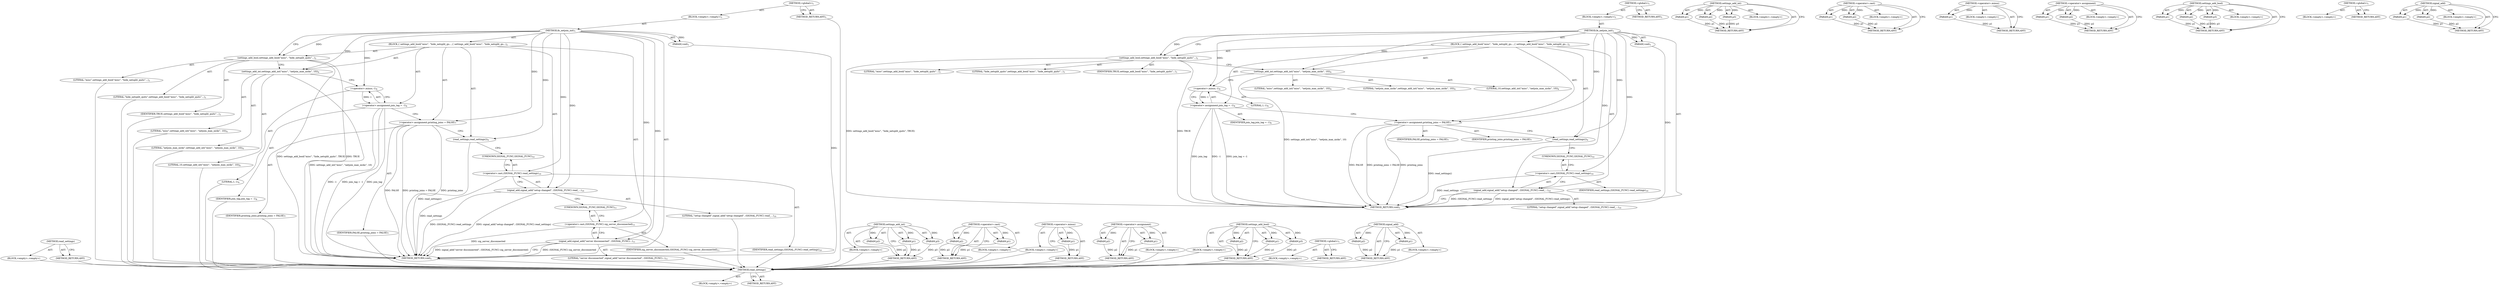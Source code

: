 digraph "signal_add" {
vulnerable_78 [label=<(METHOD,read_settings)>];
vulnerable_79 [label=<(BLOCK,&lt;empty&gt;,&lt;empty&gt;)>];
vulnerable_80 [label=<(METHOD_RETURN,ANY)>];
vulnerable_6 [label=<(METHOD,&lt;global&gt;)<SUB>1</SUB>>];
vulnerable_7 [label=<(BLOCK,&lt;empty&gt;,&lt;empty&gt;)<SUB>1</SUB>>];
vulnerable_8 [label=<(METHOD,fe_netjoin_init)<SUB>1</SUB>>];
vulnerable_9 [label=<(PARAM,void)<SUB>1</SUB>>];
vulnerable_10 [label=<(BLOCK,{
 	settings_add_bool(&quot;misc&quot;, &quot;hide_netsplit_qu...,{
 	settings_add_bool(&quot;misc&quot;, &quot;hide_netsplit_qu...)<SUB>2</SUB>>];
vulnerable_11 [label=<(settings_add_bool,settings_add_bool(&quot;misc&quot;, &quot;hide_netsplit_quits&quot;...)<SUB>3</SUB>>];
vulnerable_12 [label=<(LITERAL,&quot;misc&quot;,settings_add_bool(&quot;misc&quot;, &quot;hide_netsplit_quits&quot;...)<SUB>3</SUB>>];
vulnerable_13 [label=<(LITERAL,&quot;hide_netsplit_quits&quot;,settings_add_bool(&quot;misc&quot;, &quot;hide_netsplit_quits&quot;...)<SUB>3</SUB>>];
vulnerable_14 [label=<(IDENTIFIER,TRUE,settings_add_bool(&quot;misc&quot;, &quot;hide_netsplit_quits&quot;...)<SUB>3</SUB>>];
vulnerable_15 [label=<(settings_add_int,settings_add_int(&quot;misc&quot;, &quot;netjoin_max_nicks&quot;, 10))<SUB>4</SUB>>];
vulnerable_16 [label=<(LITERAL,&quot;misc&quot;,settings_add_int(&quot;misc&quot;, &quot;netjoin_max_nicks&quot;, 10))<SUB>4</SUB>>];
vulnerable_17 [label=<(LITERAL,&quot;netjoin_max_nicks&quot;,settings_add_int(&quot;misc&quot;, &quot;netjoin_max_nicks&quot;, 10))<SUB>4</SUB>>];
vulnerable_18 [label=<(LITERAL,10,settings_add_int(&quot;misc&quot;, &quot;netjoin_max_nicks&quot;, 10))<SUB>4</SUB>>];
vulnerable_19 [label=<(&lt;operator&gt;.assignment,join_tag = -1)<SUB>6</SUB>>];
vulnerable_20 [label=<(IDENTIFIER,join_tag,join_tag = -1)<SUB>6</SUB>>];
vulnerable_21 [label=<(&lt;operator&gt;.minus,-1)<SUB>6</SUB>>];
vulnerable_22 [label=<(LITERAL,1,-1)<SUB>6</SUB>>];
vulnerable_23 [label=<(&lt;operator&gt;.assignment,printing_joins = FALSE)<SUB>7</SUB>>];
vulnerable_24 [label=<(IDENTIFIER,printing_joins,printing_joins = FALSE)<SUB>7</SUB>>];
vulnerable_25 [label=<(IDENTIFIER,FALSE,printing_joins = FALSE)<SUB>7</SUB>>];
vulnerable_26 [label=<(read_settings,read_settings())<SUB>9</SUB>>];
vulnerable_27 [label=<(signal_add,signal_add(&quot;setup changed&quot;, (SIGNAL_FUNC) read_...)<SUB>10</SUB>>];
vulnerable_28 [label=<(LITERAL,&quot;setup changed&quot;,signal_add(&quot;setup changed&quot;, (SIGNAL_FUNC) read_...)<SUB>10</SUB>>];
vulnerable_29 [label=<(&lt;operator&gt;.cast,(SIGNAL_FUNC) read_settings)<SUB>10</SUB>>];
vulnerable_30 [label=<(UNKNOWN,SIGNAL_FUNC,SIGNAL_FUNC)<SUB>10</SUB>>];
vulnerable_31 [label=<(IDENTIFIER,read_settings,(SIGNAL_FUNC) read_settings)<SUB>10</SUB>>];
vulnerable_32 [label=<(METHOD_RETURN,void)<SUB>1</SUB>>];
vulnerable_34 [label=<(METHOD_RETURN,ANY)<SUB>1</SUB>>];
vulnerable_63 [label=<(METHOD,settings_add_int)>];
vulnerable_64 [label=<(PARAM,p1)>];
vulnerable_65 [label=<(PARAM,p2)>];
vulnerable_66 [label=<(PARAM,p3)>];
vulnerable_67 [label=<(BLOCK,&lt;empty&gt;,&lt;empty&gt;)>];
vulnerable_68 [label=<(METHOD_RETURN,ANY)>];
vulnerable_86 [label=<(METHOD,&lt;operator&gt;.cast)>];
vulnerable_87 [label=<(PARAM,p1)>];
vulnerable_88 [label=<(PARAM,p2)>];
vulnerable_89 [label=<(BLOCK,&lt;empty&gt;,&lt;empty&gt;)>];
vulnerable_90 [label=<(METHOD_RETURN,ANY)>];
vulnerable_74 [label=<(METHOD,&lt;operator&gt;.minus)>];
vulnerable_75 [label=<(PARAM,p1)>];
vulnerable_76 [label=<(BLOCK,&lt;empty&gt;,&lt;empty&gt;)>];
vulnerable_77 [label=<(METHOD_RETURN,ANY)>];
vulnerable_69 [label=<(METHOD,&lt;operator&gt;.assignment)>];
vulnerable_70 [label=<(PARAM,p1)>];
vulnerable_71 [label=<(PARAM,p2)>];
vulnerable_72 [label=<(BLOCK,&lt;empty&gt;,&lt;empty&gt;)>];
vulnerable_73 [label=<(METHOD_RETURN,ANY)>];
vulnerable_57 [label=<(METHOD,settings_add_bool)>];
vulnerable_58 [label=<(PARAM,p1)>];
vulnerable_59 [label=<(PARAM,p2)>];
vulnerable_60 [label=<(PARAM,p3)>];
vulnerable_61 [label=<(BLOCK,&lt;empty&gt;,&lt;empty&gt;)>];
vulnerable_62 [label=<(METHOD_RETURN,ANY)>];
vulnerable_51 [label=<(METHOD,&lt;global&gt;)<SUB>1</SUB>>];
vulnerable_52 [label=<(BLOCK,&lt;empty&gt;,&lt;empty&gt;)>];
vulnerable_53 [label=<(METHOD_RETURN,ANY)>];
vulnerable_81 [label=<(METHOD,signal_add)>];
vulnerable_82 [label=<(PARAM,p1)>];
vulnerable_83 [label=<(PARAM,p2)>];
vulnerable_84 [label=<(BLOCK,&lt;empty&gt;,&lt;empty&gt;)>];
vulnerable_85 [label=<(METHOD_RETURN,ANY)>];
fixed_83 [label=<(METHOD,read_settings)>];
fixed_84 [label=<(BLOCK,&lt;empty&gt;,&lt;empty&gt;)>];
fixed_85 [label=<(METHOD_RETURN,ANY)>];
fixed_6 [label=<(METHOD,&lt;global&gt;)<SUB>1</SUB>>];
fixed_7 [label=<(BLOCK,&lt;empty&gt;,&lt;empty&gt;)<SUB>1</SUB>>];
fixed_8 [label=<(METHOD,fe_netjoin_init)<SUB>1</SUB>>];
fixed_9 [label=<(PARAM,void)<SUB>1</SUB>>];
fixed_10 [label=<(BLOCK,{
 	settings_add_bool(&quot;misc&quot;, &quot;hide_netsplit_qu...,{
 	settings_add_bool(&quot;misc&quot;, &quot;hide_netsplit_qu...)<SUB>2</SUB>>];
fixed_11 [label=<(settings_add_bool,settings_add_bool(&quot;misc&quot;, &quot;hide_netsplit_quits&quot;...)<SUB>3</SUB>>];
fixed_12 [label=<(LITERAL,&quot;misc&quot;,settings_add_bool(&quot;misc&quot;, &quot;hide_netsplit_quits&quot;...)<SUB>3</SUB>>];
fixed_13 [label=<(LITERAL,&quot;hide_netsplit_quits&quot;,settings_add_bool(&quot;misc&quot;, &quot;hide_netsplit_quits&quot;...)<SUB>3</SUB>>];
fixed_14 [label=<(IDENTIFIER,TRUE,settings_add_bool(&quot;misc&quot;, &quot;hide_netsplit_quits&quot;...)<SUB>3</SUB>>];
fixed_15 [label=<(settings_add_int,settings_add_int(&quot;misc&quot;, &quot;netjoin_max_nicks&quot;, 10))<SUB>4</SUB>>];
fixed_16 [label=<(LITERAL,&quot;misc&quot;,settings_add_int(&quot;misc&quot;, &quot;netjoin_max_nicks&quot;, 10))<SUB>4</SUB>>];
fixed_17 [label=<(LITERAL,&quot;netjoin_max_nicks&quot;,settings_add_int(&quot;misc&quot;, &quot;netjoin_max_nicks&quot;, 10))<SUB>4</SUB>>];
fixed_18 [label=<(LITERAL,10,settings_add_int(&quot;misc&quot;, &quot;netjoin_max_nicks&quot;, 10))<SUB>4</SUB>>];
fixed_19 [label=<(&lt;operator&gt;.assignment,join_tag = -1)<SUB>6</SUB>>];
fixed_20 [label=<(IDENTIFIER,join_tag,join_tag = -1)<SUB>6</SUB>>];
fixed_21 [label=<(&lt;operator&gt;.minus,-1)<SUB>6</SUB>>];
fixed_22 [label=<(LITERAL,1,-1)<SUB>6</SUB>>];
fixed_23 [label=<(&lt;operator&gt;.assignment,printing_joins = FALSE)<SUB>7</SUB>>];
fixed_24 [label=<(IDENTIFIER,printing_joins,printing_joins = FALSE)<SUB>7</SUB>>];
fixed_25 [label=<(IDENTIFIER,FALSE,printing_joins = FALSE)<SUB>7</SUB>>];
fixed_26 [label=<(read_settings,read_settings())<SUB>9</SUB>>];
fixed_27 [label=<(signal_add,signal_add(&quot;setup changed&quot;, (SIGNAL_FUNC) read_...)<SUB>10</SUB>>];
fixed_28 [label=<(LITERAL,&quot;setup changed&quot;,signal_add(&quot;setup changed&quot;, (SIGNAL_FUNC) read_...)<SUB>10</SUB>>];
fixed_29 [label=<(&lt;operator&gt;.cast,(SIGNAL_FUNC) read_settings)<SUB>10</SUB>>];
fixed_30 [label=<(UNKNOWN,SIGNAL_FUNC,SIGNAL_FUNC)<SUB>10</SUB>>];
fixed_31 [label=<(IDENTIFIER,read_settings,(SIGNAL_FUNC) read_settings)<SUB>10</SUB>>];
fixed_32 [label=<(signal_add,signal_add(&quot;server disconnected&quot;, (SIGNAL_FUNC)...)<SUB>11</SUB>>];
fixed_33 [label=<(LITERAL,&quot;server disconnected&quot;,signal_add(&quot;server disconnected&quot;, (SIGNAL_FUNC)...)<SUB>11</SUB>>];
fixed_34 [label=<(&lt;operator&gt;.cast,(SIGNAL_FUNC) sig_server_disconnected)<SUB>11</SUB>>];
fixed_35 [label=<(UNKNOWN,SIGNAL_FUNC,SIGNAL_FUNC)<SUB>11</SUB>>];
fixed_36 [label=<(IDENTIFIER,sig_server_disconnected,(SIGNAL_FUNC) sig_server_disconnected)<SUB>11</SUB>>];
fixed_37 [label=<(METHOD_RETURN,void)<SUB>1</SUB>>];
fixed_39 [label=<(METHOD_RETURN,ANY)<SUB>1</SUB>>];
fixed_68 [label=<(METHOD,settings_add_int)>];
fixed_69 [label=<(PARAM,p1)>];
fixed_70 [label=<(PARAM,p2)>];
fixed_71 [label=<(PARAM,p3)>];
fixed_72 [label=<(BLOCK,&lt;empty&gt;,&lt;empty&gt;)>];
fixed_73 [label=<(METHOD_RETURN,ANY)>];
fixed_91 [label=<(METHOD,&lt;operator&gt;.cast)>];
fixed_92 [label=<(PARAM,p1)>];
fixed_93 [label=<(PARAM,p2)>];
fixed_94 [label=<(BLOCK,&lt;empty&gt;,&lt;empty&gt;)>];
fixed_95 [label=<(METHOD_RETURN,ANY)>];
fixed_79 [label=<(METHOD,&lt;operator&gt;.minus)>];
fixed_80 [label=<(PARAM,p1)>];
fixed_81 [label=<(BLOCK,&lt;empty&gt;,&lt;empty&gt;)>];
fixed_82 [label=<(METHOD_RETURN,ANY)>];
fixed_74 [label=<(METHOD,&lt;operator&gt;.assignment)>];
fixed_75 [label=<(PARAM,p1)>];
fixed_76 [label=<(PARAM,p2)>];
fixed_77 [label=<(BLOCK,&lt;empty&gt;,&lt;empty&gt;)>];
fixed_78 [label=<(METHOD_RETURN,ANY)>];
fixed_62 [label=<(METHOD,settings_add_bool)>];
fixed_63 [label=<(PARAM,p1)>];
fixed_64 [label=<(PARAM,p2)>];
fixed_65 [label=<(PARAM,p3)>];
fixed_66 [label=<(BLOCK,&lt;empty&gt;,&lt;empty&gt;)>];
fixed_67 [label=<(METHOD_RETURN,ANY)>];
fixed_56 [label=<(METHOD,&lt;global&gt;)<SUB>1</SUB>>];
fixed_57 [label=<(BLOCK,&lt;empty&gt;,&lt;empty&gt;)>];
fixed_58 [label=<(METHOD_RETURN,ANY)>];
fixed_86 [label=<(METHOD,signal_add)>];
fixed_87 [label=<(PARAM,p1)>];
fixed_88 [label=<(PARAM,p2)>];
fixed_89 [label=<(BLOCK,&lt;empty&gt;,&lt;empty&gt;)>];
fixed_90 [label=<(METHOD_RETURN,ANY)>];
vulnerable_78 -> vulnerable_79  [key=0, label="AST: "];
vulnerable_78 -> vulnerable_80  [key=0, label="AST: "];
vulnerable_78 -> vulnerable_80  [key=1, label="CFG: "];
vulnerable_6 -> vulnerable_7  [key=0, label="AST: "];
vulnerable_6 -> vulnerable_34  [key=0, label="AST: "];
vulnerable_6 -> vulnerable_34  [key=1, label="CFG: "];
vulnerable_7 -> vulnerable_8  [key=0, label="AST: "];
vulnerable_8 -> vulnerable_9  [key=0, label="AST: "];
vulnerable_8 -> vulnerable_9  [key=1, label="DDG: "];
vulnerable_8 -> vulnerable_10  [key=0, label="AST: "];
vulnerable_8 -> vulnerable_32  [key=0, label="AST: "];
vulnerable_8 -> vulnerable_11  [key=0, label="CFG: "];
vulnerable_8 -> vulnerable_11  [key=1, label="DDG: "];
vulnerable_8 -> vulnerable_23  [key=0, label="DDG: "];
vulnerable_8 -> vulnerable_26  [key=0, label="DDG: "];
vulnerable_8 -> vulnerable_15  [key=0, label="DDG: "];
vulnerable_8 -> vulnerable_27  [key=0, label="DDG: "];
vulnerable_8 -> vulnerable_21  [key=0, label="DDG: "];
vulnerable_8 -> vulnerable_29  [key=0, label="DDG: "];
vulnerable_9 -> vulnerable_32  [key=0, label="DDG: "];
vulnerable_10 -> vulnerable_11  [key=0, label="AST: "];
vulnerable_10 -> vulnerable_15  [key=0, label="AST: "];
vulnerable_10 -> vulnerable_19  [key=0, label="AST: "];
vulnerable_10 -> vulnerable_23  [key=0, label="AST: "];
vulnerable_10 -> vulnerable_26  [key=0, label="AST: "];
vulnerable_10 -> vulnerable_27  [key=0, label="AST: "];
vulnerable_11 -> vulnerable_12  [key=0, label="AST: "];
vulnerable_11 -> vulnerable_13  [key=0, label="AST: "];
vulnerable_11 -> vulnerable_14  [key=0, label="AST: "];
vulnerable_11 -> vulnerable_15  [key=0, label="CFG: "];
vulnerable_11 -> vulnerable_32  [key=0, label="DDG: settings_add_bool(&quot;misc&quot;, &quot;hide_netsplit_quits&quot;, TRUE)"];
vulnerable_11 -> vulnerable_32  [key=1, label="DDG: TRUE"];
vulnerable_15 -> vulnerable_16  [key=0, label="AST: "];
vulnerable_15 -> vulnerable_17  [key=0, label="AST: "];
vulnerable_15 -> vulnerable_18  [key=0, label="AST: "];
vulnerable_15 -> vulnerable_21  [key=0, label="CFG: "];
vulnerable_15 -> vulnerable_32  [key=0, label="DDG: settings_add_int(&quot;misc&quot;, &quot;netjoin_max_nicks&quot;, 10)"];
vulnerable_19 -> vulnerable_20  [key=0, label="AST: "];
vulnerable_19 -> vulnerable_21  [key=0, label="AST: "];
vulnerable_19 -> vulnerable_23  [key=0, label="CFG: "];
vulnerable_19 -> vulnerable_32  [key=0, label="DDG: -1"];
vulnerable_19 -> vulnerable_32  [key=1, label="DDG: join_tag = -1"];
vulnerable_19 -> vulnerable_32  [key=2, label="DDG: join_tag"];
vulnerable_21 -> vulnerable_22  [key=0, label="AST: "];
vulnerable_21 -> vulnerable_19  [key=0, label="CFG: "];
vulnerable_21 -> vulnerable_19  [key=1, label="DDG: 1"];
vulnerable_23 -> vulnerable_24  [key=0, label="AST: "];
vulnerable_23 -> vulnerable_25  [key=0, label="AST: "];
vulnerable_23 -> vulnerable_26  [key=0, label="CFG: "];
vulnerable_23 -> vulnerable_32  [key=0, label="DDG: FALSE"];
vulnerable_23 -> vulnerable_32  [key=1, label="DDG: printing_joins = FALSE"];
vulnerable_23 -> vulnerable_32  [key=2, label="DDG: printing_joins"];
vulnerable_26 -> vulnerable_30  [key=0, label="CFG: "];
vulnerable_26 -> vulnerable_32  [key=0, label="DDG: read_settings()"];
vulnerable_27 -> vulnerable_28  [key=0, label="AST: "];
vulnerable_27 -> vulnerable_29  [key=0, label="AST: "];
vulnerable_27 -> vulnerable_32  [key=0, label="CFG: "];
vulnerable_27 -> vulnerable_32  [key=1, label="DDG: (SIGNAL_FUNC) read_settings"];
vulnerable_27 -> vulnerable_32  [key=2, label="DDG: signal_add(&quot;setup changed&quot;, (SIGNAL_FUNC) read_settings)"];
vulnerable_29 -> vulnerable_30  [key=0, label="AST: "];
vulnerable_29 -> vulnerable_31  [key=0, label="AST: "];
vulnerable_29 -> vulnerable_27  [key=0, label="CFG: "];
vulnerable_29 -> vulnerable_32  [key=0, label="DDG: read_settings"];
vulnerable_30 -> vulnerable_29  [key=0, label="CFG: "];
vulnerable_63 -> vulnerable_64  [key=0, label="AST: "];
vulnerable_63 -> vulnerable_64  [key=1, label="DDG: "];
vulnerable_63 -> vulnerable_67  [key=0, label="AST: "];
vulnerable_63 -> vulnerable_65  [key=0, label="AST: "];
vulnerable_63 -> vulnerable_65  [key=1, label="DDG: "];
vulnerable_63 -> vulnerable_68  [key=0, label="AST: "];
vulnerable_63 -> vulnerable_68  [key=1, label="CFG: "];
vulnerable_63 -> vulnerable_66  [key=0, label="AST: "];
vulnerable_63 -> vulnerable_66  [key=1, label="DDG: "];
vulnerable_64 -> vulnerable_68  [key=0, label="DDG: p1"];
vulnerable_65 -> vulnerable_68  [key=0, label="DDG: p2"];
vulnerable_66 -> vulnerable_68  [key=0, label="DDG: p3"];
vulnerable_86 -> vulnerable_87  [key=0, label="AST: "];
vulnerable_86 -> vulnerable_87  [key=1, label="DDG: "];
vulnerable_86 -> vulnerable_89  [key=0, label="AST: "];
vulnerable_86 -> vulnerable_88  [key=0, label="AST: "];
vulnerable_86 -> vulnerable_88  [key=1, label="DDG: "];
vulnerable_86 -> vulnerable_90  [key=0, label="AST: "];
vulnerable_86 -> vulnerable_90  [key=1, label="CFG: "];
vulnerable_87 -> vulnerable_90  [key=0, label="DDG: p1"];
vulnerable_88 -> vulnerable_90  [key=0, label="DDG: p2"];
vulnerable_74 -> vulnerable_75  [key=0, label="AST: "];
vulnerable_74 -> vulnerable_75  [key=1, label="DDG: "];
vulnerable_74 -> vulnerable_76  [key=0, label="AST: "];
vulnerable_74 -> vulnerable_77  [key=0, label="AST: "];
vulnerable_74 -> vulnerable_77  [key=1, label="CFG: "];
vulnerable_75 -> vulnerable_77  [key=0, label="DDG: p1"];
vulnerable_69 -> vulnerable_70  [key=0, label="AST: "];
vulnerable_69 -> vulnerable_70  [key=1, label="DDG: "];
vulnerable_69 -> vulnerable_72  [key=0, label="AST: "];
vulnerable_69 -> vulnerable_71  [key=0, label="AST: "];
vulnerable_69 -> vulnerable_71  [key=1, label="DDG: "];
vulnerable_69 -> vulnerable_73  [key=0, label="AST: "];
vulnerable_69 -> vulnerable_73  [key=1, label="CFG: "];
vulnerable_70 -> vulnerable_73  [key=0, label="DDG: p1"];
vulnerable_71 -> vulnerable_73  [key=0, label="DDG: p2"];
vulnerable_57 -> vulnerable_58  [key=0, label="AST: "];
vulnerable_57 -> vulnerable_58  [key=1, label="DDG: "];
vulnerable_57 -> vulnerable_61  [key=0, label="AST: "];
vulnerable_57 -> vulnerable_59  [key=0, label="AST: "];
vulnerable_57 -> vulnerable_59  [key=1, label="DDG: "];
vulnerable_57 -> vulnerable_62  [key=0, label="AST: "];
vulnerable_57 -> vulnerable_62  [key=1, label="CFG: "];
vulnerable_57 -> vulnerable_60  [key=0, label="AST: "];
vulnerable_57 -> vulnerable_60  [key=1, label="DDG: "];
vulnerable_58 -> vulnerable_62  [key=0, label="DDG: p1"];
vulnerable_59 -> vulnerable_62  [key=0, label="DDG: p2"];
vulnerable_60 -> vulnerable_62  [key=0, label="DDG: p3"];
vulnerable_51 -> vulnerable_52  [key=0, label="AST: "];
vulnerable_51 -> vulnerable_53  [key=0, label="AST: "];
vulnerable_51 -> vulnerable_53  [key=1, label="CFG: "];
vulnerable_81 -> vulnerable_82  [key=0, label="AST: "];
vulnerable_81 -> vulnerable_82  [key=1, label="DDG: "];
vulnerable_81 -> vulnerable_84  [key=0, label="AST: "];
vulnerable_81 -> vulnerable_83  [key=0, label="AST: "];
vulnerable_81 -> vulnerable_83  [key=1, label="DDG: "];
vulnerable_81 -> vulnerable_85  [key=0, label="AST: "];
vulnerable_81 -> vulnerable_85  [key=1, label="CFG: "];
vulnerable_82 -> vulnerable_85  [key=0, label="DDG: p1"];
vulnerable_83 -> vulnerable_85  [key=0, label="DDG: p2"];
fixed_83 -> fixed_84  [key=0, label="AST: "];
fixed_83 -> fixed_85  [key=0, label="AST: "];
fixed_83 -> fixed_85  [key=1, label="CFG: "];
fixed_84 -> vulnerable_78  [key=0];
fixed_85 -> vulnerable_78  [key=0];
fixed_6 -> fixed_7  [key=0, label="AST: "];
fixed_6 -> fixed_39  [key=0, label="AST: "];
fixed_6 -> fixed_39  [key=1, label="CFG: "];
fixed_7 -> fixed_8  [key=0, label="AST: "];
fixed_8 -> fixed_9  [key=0, label="AST: "];
fixed_8 -> fixed_9  [key=1, label="DDG: "];
fixed_8 -> fixed_10  [key=0, label="AST: "];
fixed_8 -> fixed_37  [key=0, label="AST: "];
fixed_8 -> fixed_11  [key=0, label="CFG: "];
fixed_8 -> fixed_11  [key=1, label="DDG: "];
fixed_8 -> fixed_23  [key=0, label="DDG: "];
fixed_8 -> fixed_26  [key=0, label="DDG: "];
fixed_8 -> fixed_15  [key=0, label="DDG: "];
fixed_8 -> fixed_27  [key=0, label="DDG: "];
fixed_8 -> fixed_32  [key=0, label="DDG: "];
fixed_8 -> fixed_21  [key=0, label="DDG: "];
fixed_8 -> fixed_29  [key=0, label="DDG: "];
fixed_8 -> fixed_34  [key=0, label="DDG: "];
fixed_9 -> fixed_37  [key=0, label="DDG: "];
fixed_10 -> fixed_11  [key=0, label="AST: "];
fixed_10 -> fixed_15  [key=0, label="AST: "];
fixed_10 -> fixed_19  [key=0, label="AST: "];
fixed_10 -> fixed_23  [key=0, label="AST: "];
fixed_10 -> fixed_26  [key=0, label="AST: "];
fixed_10 -> fixed_27  [key=0, label="AST: "];
fixed_10 -> fixed_32  [key=0, label="AST: "];
fixed_11 -> fixed_12  [key=0, label="AST: "];
fixed_11 -> fixed_13  [key=0, label="AST: "];
fixed_11 -> fixed_14  [key=0, label="AST: "];
fixed_11 -> fixed_15  [key=0, label="CFG: "];
fixed_11 -> fixed_37  [key=0, label="DDG: settings_add_bool(&quot;misc&quot;, &quot;hide_netsplit_quits&quot;, TRUE)"];
fixed_11 -> fixed_37  [key=1, label="DDG: TRUE"];
fixed_12 -> vulnerable_78  [key=0];
fixed_13 -> vulnerable_78  [key=0];
fixed_14 -> vulnerable_78  [key=0];
fixed_15 -> fixed_16  [key=0, label="AST: "];
fixed_15 -> fixed_17  [key=0, label="AST: "];
fixed_15 -> fixed_18  [key=0, label="AST: "];
fixed_15 -> fixed_21  [key=0, label="CFG: "];
fixed_15 -> fixed_37  [key=0, label="DDG: settings_add_int(&quot;misc&quot;, &quot;netjoin_max_nicks&quot;, 10)"];
fixed_16 -> vulnerable_78  [key=0];
fixed_17 -> vulnerable_78  [key=0];
fixed_18 -> vulnerable_78  [key=0];
fixed_19 -> fixed_20  [key=0, label="AST: "];
fixed_19 -> fixed_21  [key=0, label="AST: "];
fixed_19 -> fixed_23  [key=0, label="CFG: "];
fixed_19 -> fixed_37  [key=0, label="DDG: -1"];
fixed_19 -> fixed_37  [key=1, label="DDG: join_tag = -1"];
fixed_19 -> fixed_37  [key=2, label="DDG: join_tag"];
fixed_20 -> vulnerable_78  [key=0];
fixed_21 -> fixed_22  [key=0, label="AST: "];
fixed_21 -> fixed_19  [key=0, label="CFG: "];
fixed_21 -> fixed_19  [key=1, label="DDG: 1"];
fixed_22 -> vulnerable_78  [key=0];
fixed_23 -> fixed_24  [key=0, label="AST: "];
fixed_23 -> fixed_25  [key=0, label="AST: "];
fixed_23 -> fixed_26  [key=0, label="CFG: "];
fixed_23 -> fixed_37  [key=0, label="DDG: FALSE"];
fixed_23 -> fixed_37  [key=1, label="DDG: printing_joins = FALSE"];
fixed_23 -> fixed_37  [key=2, label="DDG: printing_joins"];
fixed_24 -> vulnerable_78  [key=0];
fixed_25 -> vulnerable_78  [key=0];
fixed_26 -> fixed_30  [key=0, label="CFG: "];
fixed_26 -> fixed_37  [key=0, label="DDG: read_settings()"];
fixed_27 -> fixed_28  [key=0, label="AST: "];
fixed_27 -> fixed_29  [key=0, label="AST: "];
fixed_27 -> fixed_35  [key=0, label="CFG: "];
fixed_27 -> fixed_37  [key=0, label="DDG: (SIGNAL_FUNC) read_settings"];
fixed_27 -> fixed_37  [key=1, label="DDG: signal_add(&quot;setup changed&quot;, (SIGNAL_FUNC) read_settings)"];
fixed_28 -> vulnerable_78  [key=0];
fixed_29 -> fixed_30  [key=0, label="AST: "];
fixed_29 -> fixed_31  [key=0, label="AST: "];
fixed_29 -> fixed_27  [key=0, label="CFG: "];
fixed_29 -> fixed_37  [key=0, label="DDG: read_settings"];
fixed_30 -> fixed_29  [key=0, label="CFG: "];
fixed_31 -> vulnerable_78  [key=0];
fixed_32 -> fixed_33  [key=0, label="AST: "];
fixed_32 -> fixed_34  [key=0, label="AST: "];
fixed_32 -> fixed_37  [key=0, label="CFG: "];
fixed_32 -> fixed_37  [key=1, label="DDG: (SIGNAL_FUNC) sig_server_disconnected"];
fixed_32 -> fixed_37  [key=2, label="DDG: signal_add(&quot;server disconnected&quot;, (SIGNAL_FUNC) sig_server_disconnected)"];
fixed_33 -> vulnerable_78  [key=0];
fixed_34 -> fixed_35  [key=0, label="AST: "];
fixed_34 -> fixed_36  [key=0, label="AST: "];
fixed_34 -> fixed_32  [key=0, label="CFG: "];
fixed_34 -> fixed_37  [key=0, label="DDG: sig_server_disconnected"];
fixed_35 -> fixed_34  [key=0, label="CFG: "];
fixed_36 -> vulnerable_78  [key=0];
fixed_37 -> vulnerable_78  [key=0];
fixed_39 -> vulnerable_78  [key=0];
fixed_68 -> fixed_69  [key=0, label="AST: "];
fixed_68 -> fixed_69  [key=1, label="DDG: "];
fixed_68 -> fixed_72  [key=0, label="AST: "];
fixed_68 -> fixed_70  [key=0, label="AST: "];
fixed_68 -> fixed_70  [key=1, label="DDG: "];
fixed_68 -> fixed_73  [key=0, label="AST: "];
fixed_68 -> fixed_73  [key=1, label="CFG: "];
fixed_68 -> fixed_71  [key=0, label="AST: "];
fixed_68 -> fixed_71  [key=1, label="DDG: "];
fixed_69 -> fixed_73  [key=0, label="DDG: p1"];
fixed_70 -> fixed_73  [key=0, label="DDG: p2"];
fixed_71 -> fixed_73  [key=0, label="DDG: p3"];
fixed_72 -> vulnerable_78  [key=0];
fixed_73 -> vulnerable_78  [key=0];
fixed_91 -> fixed_92  [key=0, label="AST: "];
fixed_91 -> fixed_92  [key=1, label="DDG: "];
fixed_91 -> fixed_94  [key=0, label="AST: "];
fixed_91 -> fixed_93  [key=0, label="AST: "];
fixed_91 -> fixed_93  [key=1, label="DDG: "];
fixed_91 -> fixed_95  [key=0, label="AST: "];
fixed_91 -> fixed_95  [key=1, label="CFG: "];
fixed_92 -> fixed_95  [key=0, label="DDG: p1"];
fixed_93 -> fixed_95  [key=0, label="DDG: p2"];
fixed_94 -> vulnerable_78  [key=0];
fixed_95 -> vulnerable_78  [key=0];
fixed_79 -> fixed_80  [key=0, label="AST: "];
fixed_79 -> fixed_80  [key=1, label="DDG: "];
fixed_79 -> fixed_81  [key=0, label="AST: "];
fixed_79 -> fixed_82  [key=0, label="AST: "];
fixed_79 -> fixed_82  [key=1, label="CFG: "];
fixed_80 -> fixed_82  [key=0, label="DDG: p1"];
fixed_81 -> vulnerable_78  [key=0];
fixed_82 -> vulnerable_78  [key=0];
fixed_74 -> fixed_75  [key=0, label="AST: "];
fixed_74 -> fixed_75  [key=1, label="DDG: "];
fixed_74 -> fixed_77  [key=0, label="AST: "];
fixed_74 -> fixed_76  [key=0, label="AST: "];
fixed_74 -> fixed_76  [key=1, label="DDG: "];
fixed_74 -> fixed_78  [key=0, label="AST: "];
fixed_74 -> fixed_78  [key=1, label="CFG: "];
fixed_75 -> fixed_78  [key=0, label="DDG: p1"];
fixed_76 -> fixed_78  [key=0, label="DDG: p2"];
fixed_77 -> vulnerable_78  [key=0];
fixed_78 -> vulnerable_78  [key=0];
fixed_62 -> fixed_63  [key=0, label="AST: "];
fixed_62 -> fixed_63  [key=1, label="DDG: "];
fixed_62 -> fixed_66  [key=0, label="AST: "];
fixed_62 -> fixed_64  [key=0, label="AST: "];
fixed_62 -> fixed_64  [key=1, label="DDG: "];
fixed_62 -> fixed_67  [key=0, label="AST: "];
fixed_62 -> fixed_67  [key=1, label="CFG: "];
fixed_62 -> fixed_65  [key=0, label="AST: "];
fixed_62 -> fixed_65  [key=1, label="DDG: "];
fixed_63 -> fixed_67  [key=0, label="DDG: p1"];
fixed_64 -> fixed_67  [key=0, label="DDG: p2"];
fixed_65 -> fixed_67  [key=0, label="DDG: p3"];
fixed_66 -> vulnerable_78  [key=0];
fixed_67 -> vulnerable_78  [key=0];
fixed_56 -> fixed_57  [key=0, label="AST: "];
fixed_56 -> fixed_58  [key=0, label="AST: "];
fixed_56 -> fixed_58  [key=1, label="CFG: "];
fixed_57 -> vulnerable_78  [key=0];
fixed_58 -> vulnerable_78  [key=0];
fixed_86 -> fixed_87  [key=0, label="AST: "];
fixed_86 -> fixed_87  [key=1, label="DDG: "];
fixed_86 -> fixed_89  [key=0, label="AST: "];
fixed_86 -> fixed_88  [key=0, label="AST: "];
fixed_86 -> fixed_88  [key=1, label="DDG: "];
fixed_86 -> fixed_90  [key=0, label="AST: "];
fixed_86 -> fixed_90  [key=1, label="CFG: "];
fixed_87 -> fixed_90  [key=0, label="DDG: p1"];
fixed_88 -> fixed_90  [key=0, label="DDG: p2"];
fixed_89 -> vulnerable_78  [key=0];
fixed_90 -> vulnerable_78  [key=0];
}
